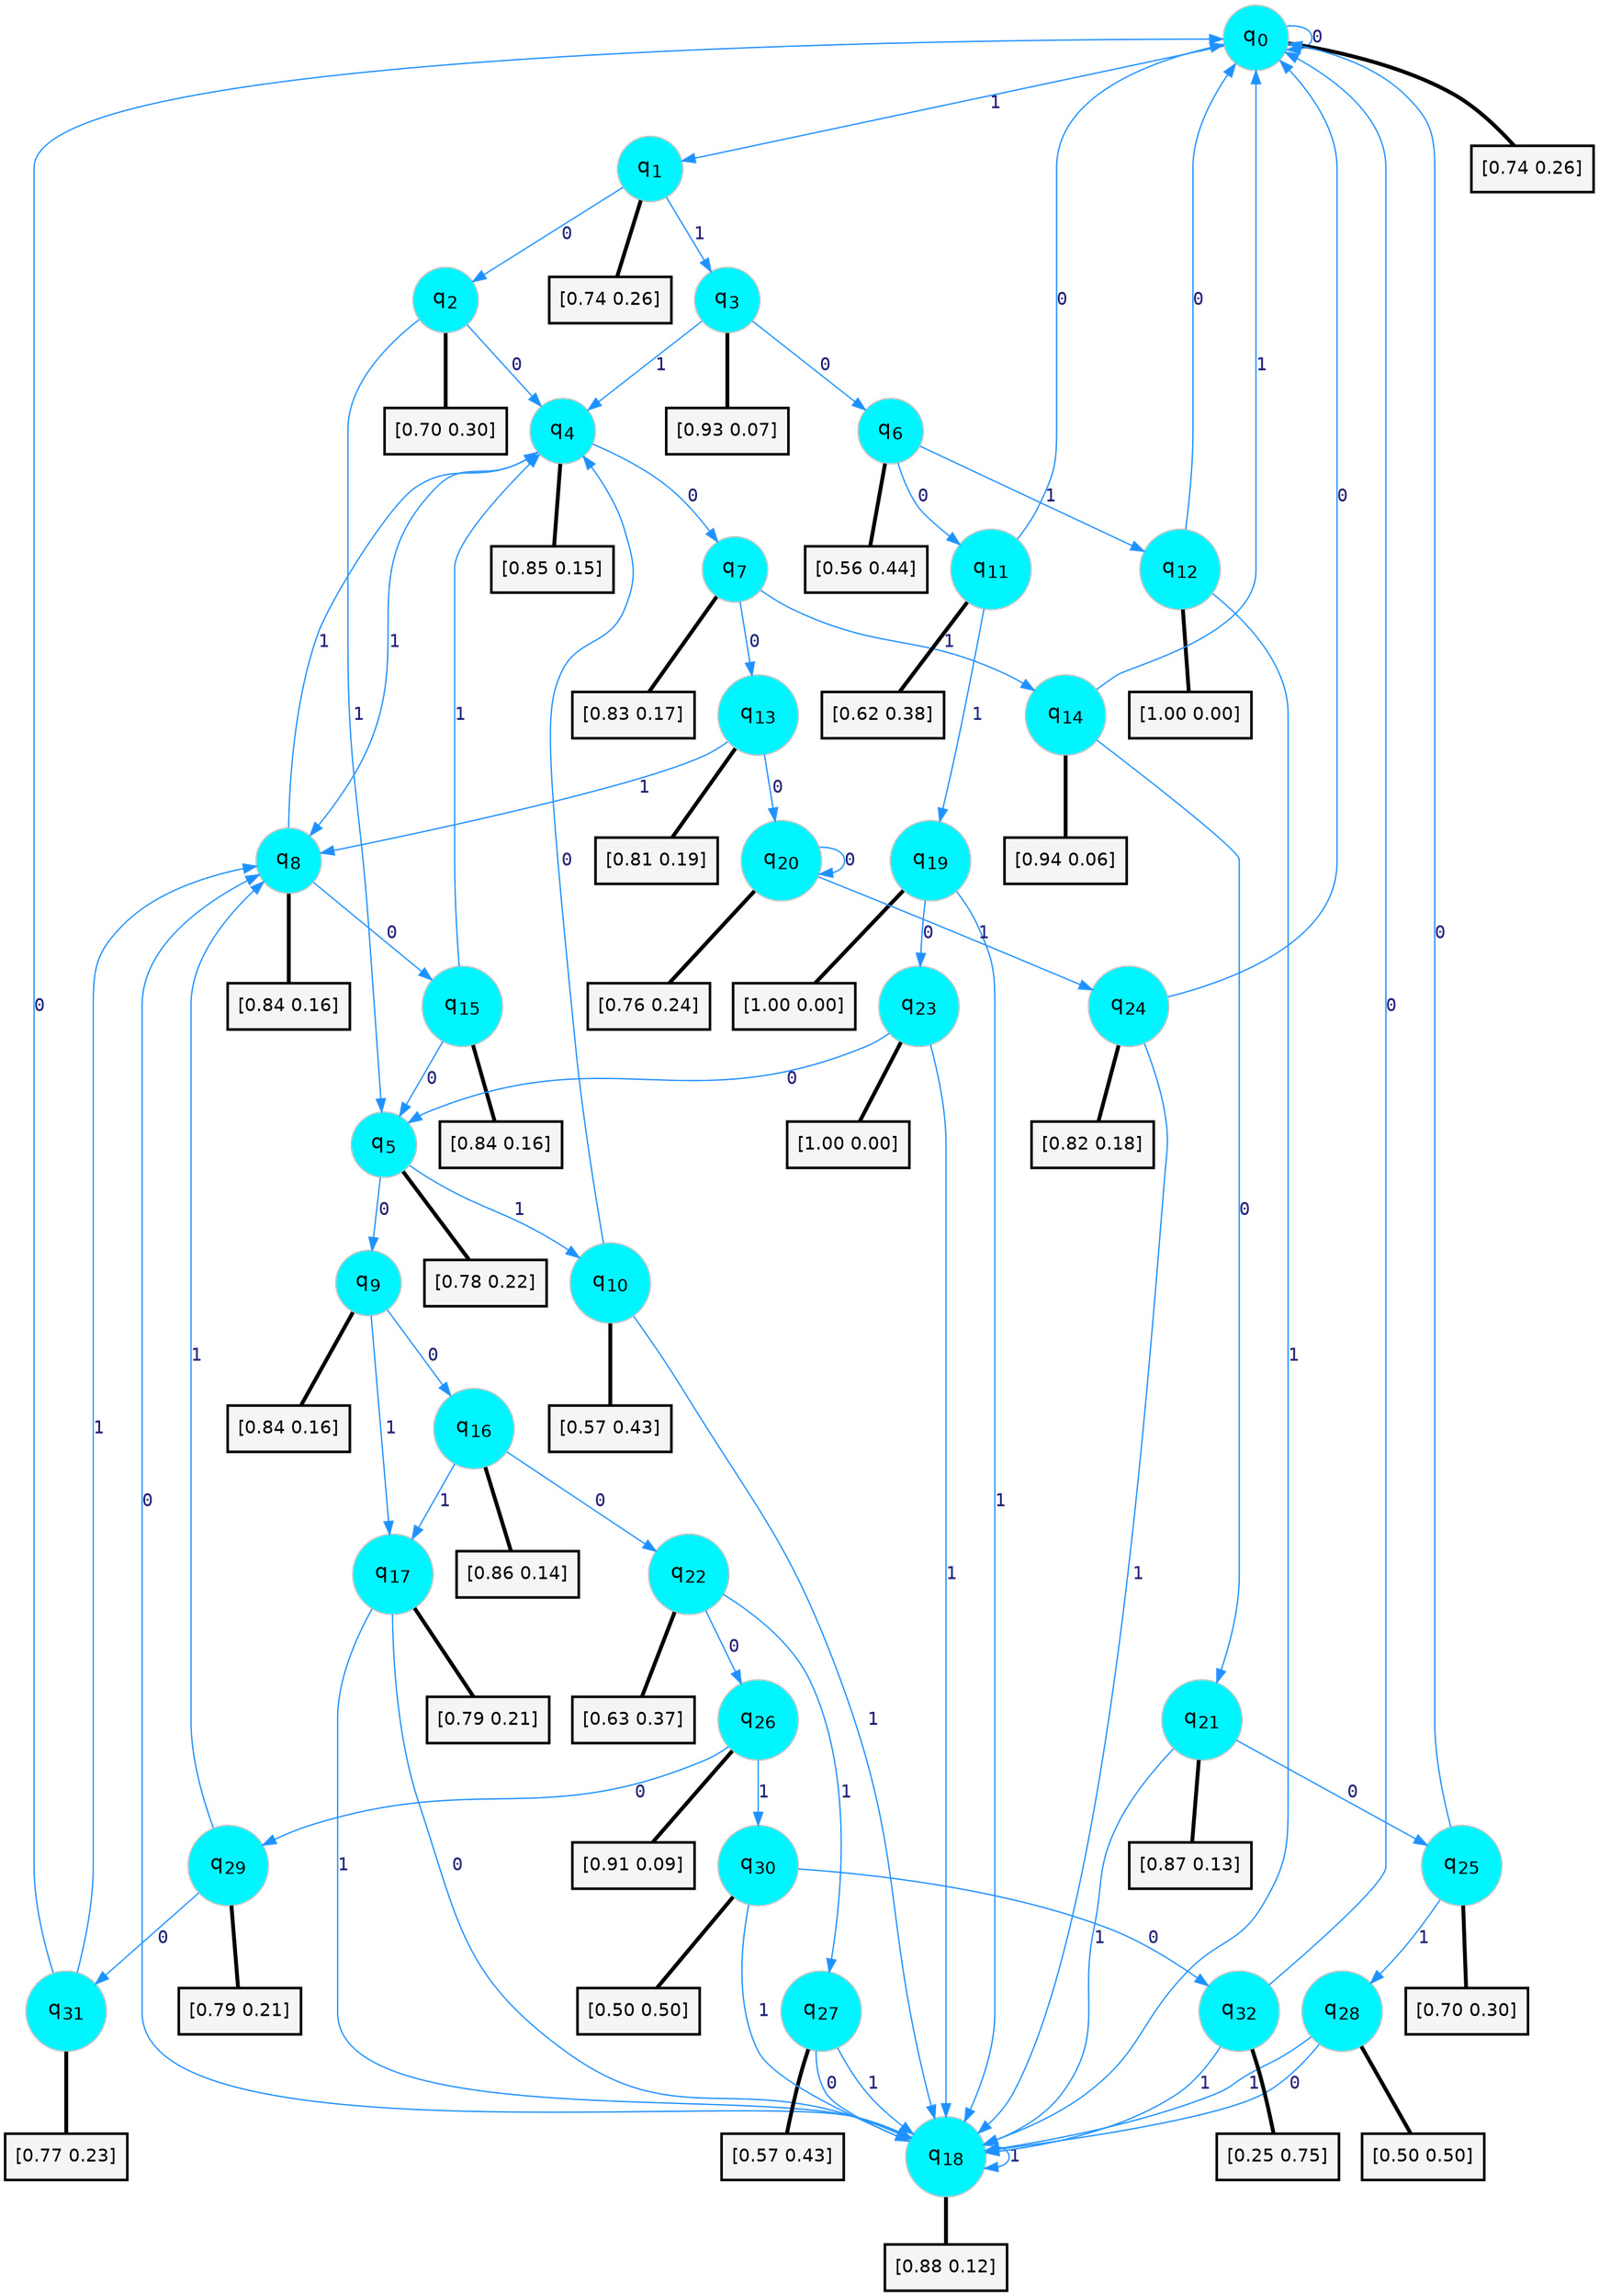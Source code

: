 digraph G {
graph [
bgcolor=transparent, dpi=300, rankdir=TD, size="40,25"];
node [
color=gray, fillcolor=turquoise1, fontcolor=black, fontname=Helvetica, fontsize=16, fontweight=bold, shape=circle, style=filled];
edge [
arrowsize=1, color=dodgerblue1, fontcolor=midnightblue, fontname=courier, fontweight=bold, penwidth=1, style=solid, weight=20];
0[label=<q<SUB>0</SUB>>];
1[label=<q<SUB>1</SUB>>];
2[label=<q<SUB>2</SUB>>];
3[label=<q<SUB>3</SUB>>];
4[label=<q<SUB>4</SUB>>];
5[label=<q<SUB>5</SUB>>];
6[label=<q<SUB>6</SUB>>];
7[label=<q<SUB>7</SUB>>];
8[label=<q<SUB>8</SUB>>];
9[label=<q<SUB>9</SUB>>];
10[label=<q<SUB>10</SUB>>];
11[label=<q<SUB>11</SUB>>];
12[label=<q<SUB>12</SUB>>];
13[label=<q<SUB>13</SUB>>];
14[label=<q<SUB>14</SUB>>];
15[label=<q<SUB>15</SUB>>];
16[label=<q<SUB>16</SUB>>];
17[label=<q<SUB>17</SUB>>];
18[label=<q<SUB>18</SUB>>];
19[label=<q<SUB>19</SUB>>];
20[label=<q<SUB>20</SUB>>];
21[label=<q<SUB>21</SUB>>];
22[label=<q<SUB>22</SUB>>];
23[label=<q<SUB>23</SUB>>];
24[label=<q<SUB>24</SUB>>];
25[label=<q<SUB>25</SUB>>];
26[label=<q<SUB>26</SUB>>];
27[label=<q<SUB>27</SUB>>];
28[label=<q<SUB>28</SUB>>];
29[label=<q<SUB>29</SUB>>];
30[label=<q<SUB>30</SUB>>];
31[label=<q<SUB>31</SUB>>];
32[label=<q<SUB>32</SUB>>];
33[label="[0.74 0.26]", shape=box,fontcolor=black, fontname=Helvetica, fontsize=14, penwidth=2, fillcolor=whitesmoke,color=black];
34[label="[0.74 0.26]", shape=box,fontcolor=black, fontname=Helvetica, fontsize=14, penwidth=2, fillcolor=whitesmoke,color=black];
35[label="[0.70 0.30]", shape=box,fontcolor=black, fontname=Helvetica, fontsize=14, penwidth=2, fillcolor=whitesmoke,color=black];
36[label="[0.93 0.07]", shape=box,fontcolor=black, fontname=Helvetica, fontsize=14, penwidth=2, fillcolor=whitesmoke,color=black];
37[label="[0.85 0.15]", shape=box,fontcolor=black, fontname=Helvetica, fontsize=14, penwidth=2, fillcolor=whitesmoke,color=black];
38[label="[0.78 0.22]", shape=box,fontcolor=black, fontname=Helvetica, fontsize=14, penwidth=2, fillcolor=whitesmoke,color=black];
39[label="[0.56 0.44]", shape=box,fontcolor=black, fontname=Helvetica, fontsize=14, penwidth=2, fillcolor=whitesmoke,color=black];
40[label="[0.83 0.17]", shape=box,fontcolor=black, fontname=Helvetica, fontsize=14, penwidth=2, fillcolor=whitesmoke,color=black];
41[label="[0.84 0.16]", shape=box,fontcolor=black, fontname=Helvetica, fontsize=14, penwidth=2, fillcolor=whitesmoke,color=black];
42[label="[0.84 0.16]", shape=box,fontcolor=black, fontname=Helvetica, fontsize=14, penwidth=2, fillcolor=whitesmoke,color=black];
43[label="[0.57 0.43]", shape=box,fontcolor=black, fontname=Helvetica, fontsize=14, penwidth=2, fillcolor=whitesmoke,color=black];
44[label="[0.62 0.38]", shape=box,fontcolor=black, fontname=Helvetica, fontsize=14, penwidth=2, fillcolor=whitesmoke,color=black];
45[label="[1.00 0.00]", shape=box,fontcolor=black, fontname=Helvetica, fontsize=14, penwidth=2, fillcolor=whitesmoke,color=black];
46[label="[0.81 0.19]", shape=box,fontcolor=black, fontname=Helvetica, fontsize=14, penwidth=2, fillcolor=whitesmoke,color=black];
47[label="[0.94 0.06]", shape=box,fontcolor=black, fontname=Helvetica, fontsize=14, penwidth=2, fillcolor=whitesmoke,color=black];
48[label="[0.84 0.16]", shape=box,fontcolor=black, fontname=Helvetica, fontsize=14, penwidth=2, fillcolor=whitesmoke,color=black];
49[label="[0.86 0.14]", shape=box,fontcolor=black, fontname=Helvetica, fontsize=14, penwidth=2, fillcolor=whitesmoke,color=black];
50[label="[0.79 0.21]", shape=box,fontcolor=black, fontname=Helvetica, fontsize=14, penwidth=2, fillcolor=whitesmoke,color=black];
51[label="[0.88 0.12]", shape=box,fontcolor=black, fontname=Helvetica, fontsize=14, penwidth=2, fillcolor=whitesmoke,color=black];
52[label="[1.00 0.00]", shape=box,fontcolor=black, fontname=Helvetica, fontsize=14, penwidth=2, fillcolor=whitesmoke,color=black];
53[label="[0.76 0.24]", shape=box,fontcolor=black, fontname=Helvetica, fontsize=14, penwidth=2, fillcolor=whitesmoke,color=black];
54[label="[0.87 0.13]", shape=box,fontcolor=black, fontname=Helvetica, fontsize=14, penwidth=2, fillcolor=whitesmoke,color=black];
55[label="[0.63 0.37]", shape=box,fontcolor=black, fontname=Helvetica, fontsize=14, penwidth=2, fillcolor=whitesmoke,color=black];
56[label="[1.00 0.00]", shape=box,fontcolor=black, fontname=Helvetica, fontsize=14, penwidth=2, fillcolor=whitesmoke,color=black];
57[label="[0.82 0.18]", shape=box,fontcolor=black, fontname=Helvetica, fontsize=14, penwidth=2, fillcolor=whitesmoke,color=black];
58[label="[0.70 0.30]", shape=box,fontcolor=black, fontname=Helvetica, fontsize=14, penwidth=2, fillcolor=whitesmoke,color=black];
59[label="[0.91 0.09]", shape=box,fontcolor=black, fontname=Helvetica, fontsize=14, penwidth=2, fillcolor=whitesmoke,color=black];
60[label="[0.57 0.43]", shape=box,fontcolor=black, fontname=Helvetica, fontsize=14, penwidth=2, fillcolor=whitesmoke,color=black];
61[label="[0.50 0.50]", shape=box,fontcolor=black, fontname=Helvetica, fontsize=14, penwidth=2, fillcolor=whitesmoke,color=black];
62[label="[0.79 0.21]", shape=box,fontcolor=black, fontname=Helvetica, fontsize=14, penwidth=2, fillcolor=whitesmoke,color=black];
63[label="[0.50 0.50]", shape=box,fontcolor=black, fontname=Helvetica, fontsize=14, penwidth=2, fillcolor=whitesmoke,color=black];
64[label="[0.77 0.23]", shape=box,fontcolor=black, fontname=Helvetica, fontsize=14, penwidth=2, fillcolor=whitesmoke,color=black];
65[label="[0.25 0.75]", shape=box,fontcolor=black, fontname=Helvetica, fontsize=14, penwidth=2, fillcolor=whitesmoke,color=black];
0->0 [label=0];
0->1 [label=1];
0->33 [arrowhead=none, penwidth=3,color=black];
1->2 [label=0];
1->3 [label=1];
1->34 [arrowhead=none, penwidth=3,color=black];
2->4 [label=0];
2->5 [label=1];
2->35 [arrowhead=none, penwidth=3,color=black];
3->6 [label=0];
3->4 [label=1];
3->36 [arrowhead=none, penwidth=3,color=black];
4->7 [label=0];
4->8 [label=1];
4->37 [arrowhead=none, penwidth=3,color=black];
5->9 [label=0];
5->10 [label=1];
5->38 [arrowhead=none, penwidth=3,color=black];
6->11 [label=0];
6->12 [label=1];
6->39 [arrowhead=none, penwidth=3,color=black];
7->13 [label=0];
7->14 [label=1];
7->40 [arrowhead=none, penwidth=3,color=black];
8->15 [label=0];
8->4 [label=1];
8->41 [arrowhead=none, penwidth=3,color=black];
9->16 [label=0];
9->17 [label=1];
9->42 [arrowhead=none, penwidth=3,color=black];
10->4 [label=0];
10->18 [label=1];
10->43 [arrowhead=none, penwidth=3,color=black];
11->0 [label=0];
11->19 [label=1];
11->44 [arrowhead=none, penwidth=3,color=black];
12->0 [label=0];
12->18 [label=1];
12->45 [arrowhead=none, penwidth=3,color=black];
13->20 [label=0];
13->8 [label=1];
13->46 [arrowhead=none, penwidth=3,color=black];
14->21 [label=0];
14->0 [label=1];
14->47 [arrowhead=none, penwidth=3,color=black];
15->5 [label=0];
15->4 [label=1];
15->48 [arrowhead=none, penwidth=3,color=black];
16->22 [label=0];
16->17 [label=1];
16->49 [arrowhead=none, penwidth=3,color=black];
17->18 [label=0];
17->18 [label=1];
17->50 [arrowhead=none, penwidth=3,color=black];
18->8 [label=0];
18->18 [label=1];
18->51 [arrowhead=none, penwidth=3,color=black];
19->23 [label=0];
19->18 [label=1];
19->52 [arrowhead=none, penwidth=3,color=black];
20->20 [label=0];
20->24 [label=1];
20->53 [arrowhead=none, penwidth=3,color=black];
21->25 [label=0];
21->18 [label=1];
21->54 [arrowhead=none, penwidth=3,color=black];
22->26 [label=0];
22->27 [label=1];
22->55 [arrowhead=none, penwidth=3,color=black];
23->5 [label=0];
23->18 [label=1];
23->56 [arrowhead=none, penwidth=3,color=black];
24->0 [label=0];
24->18 [label=1];
24->57 [arrowhead=none, penwidth=3,color=black];
25->0 [label=0];
25->28 [label=1];
25->58 [arrowhead=none, penwidth=3,color=black];
26->29 [label=0];
26->30 [label=1];
26->59 [arrowhead=none, penwidth=3,color=black];
27->18 [label=0];
27->18 [label=1];
27->60 [arrowhead=none, penwidth=3,color=black];
28->18 [label=0];
28->18 [label=1];
28->61 [arrowhead=none, penwidth=3,color=black];
29->31 [label=0];
29->8 [label=1];
29->62 [arrowhead=none, penwidth=3,color=black];
30->32 [label=0];
30->18 [label=1];
30->63 [arrowhead=none, penwidth=3,color=black];
31->0 [label=0];
31->8 [label=1];
31->64 [arrowhead=none, penwidth=3,color=black];
32->0 [label=0];
32->18 [label=1];
32->65 [arrowhead=none, penwidth=3,color=black];
}
